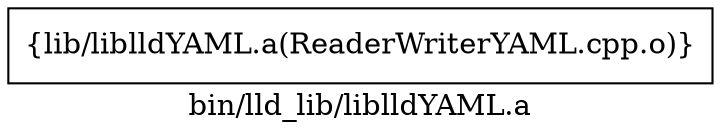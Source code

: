 digraph "bin/lld_lib/liblldYAML.a" {
	label="bin/lld_lib/liblldYAML.a";
	rankdir=LR;

	Node0x55fd7b7fe348 [shape=record,shape=box,group=0,label="{lib/liblldYAML.a(ReaderWriterYAML.cpp.o)}"];
}
